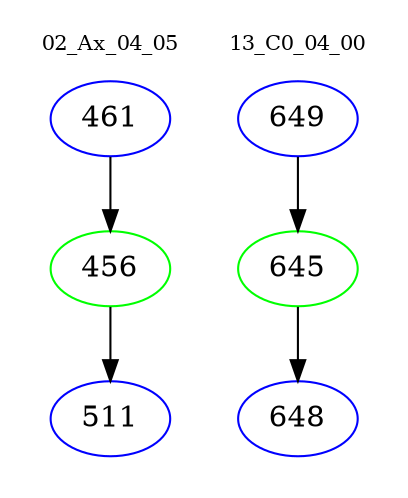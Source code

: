 digraph{
subgraph cluster_0 {
color = white
label = "02_Ax_04_05";
fontsize=10;
T0_461 [label="461", color="blue"]
T0_461 -> T0_456 [color="black"]
T0_456 [label="456", color="green"]
T0_456 -> T0_511 [color="black"]
T0_511 [label="511", color="blue"]
}
subgraph cluster_1 {
color = white
label = "13_C0_04_00";
fontsize=10;
T1_649 [label="649", color="blue"]
T1_649 -> T1_645 [color="black"]
T1_645 [label="645", color="green"]
T1_645 -> T1_648 [color="black"]
T1_648 [label="648", color="blue"]
}
}
